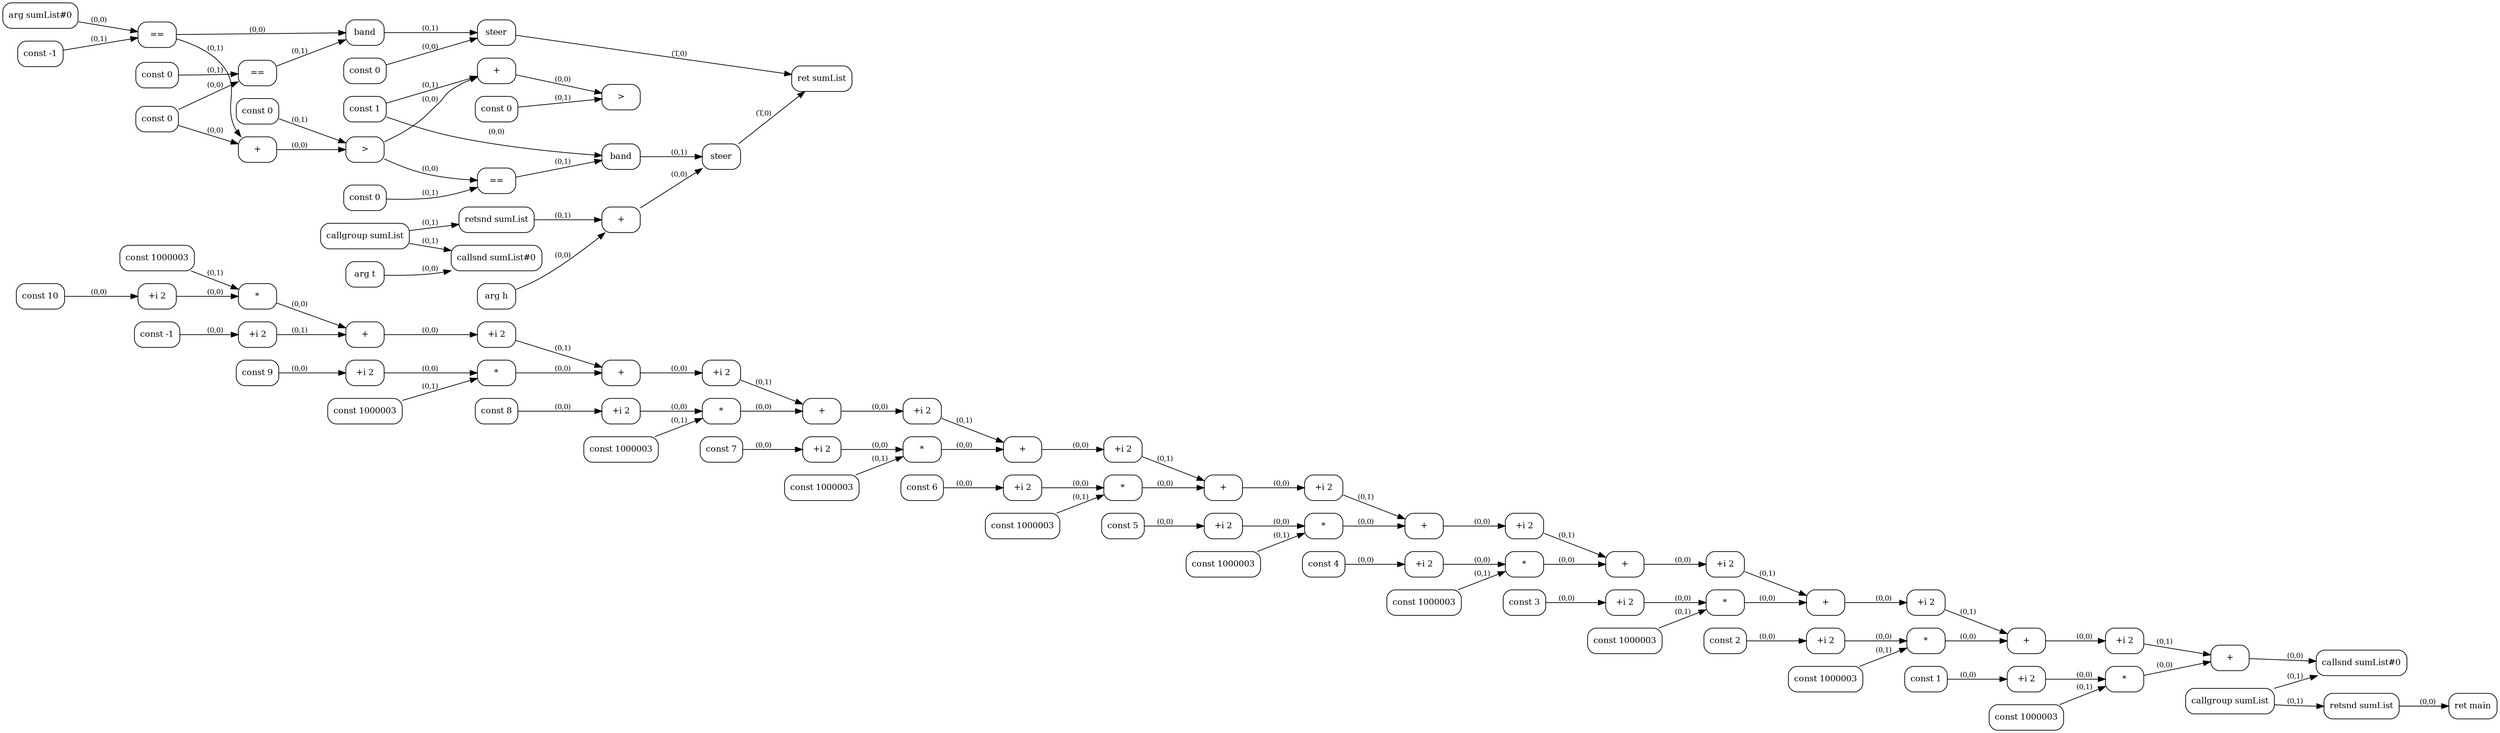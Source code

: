 digraph G {
  rankdir=LR;
  node [shape=box, style=rounded, fontsize=12];
  n0 [label="const -1"];
  n1 [label="const 1"];
  n2 [label="const 2"];
  n3 [label="const 3"];
  n4 [label="const 4"];
  n5 [label="const 5"];
  n6 [label="const 6"];
  n7 [label="const 7"];
  n8 [label="const 8"];
  n9 [label="const 9"];
  n10 [label="const 10"];
  n11 [label="+i 2"];
  n12 [label="+i 2"];
  n13 [label="const 1000003"];
  n14 [label="*"];
  n15 [label="+"];
  n16 [label="+i 2"];
  n17 [label="+i 2"];
  n18 [label="const 1000003"];
  n19 [label="*"];
  n20 [label="+"];
  n21 [label="+i 2"];
  n22 [label="+i 2"];
  n23 [label="const 1000003"];
  n24 [label="*"];
  n25 [label="+"];
  n26 [label="+i 2"];
  n27 [label="+i 2"];
  n28 [label="const 1000003"];
  n29 [label="*"];
  n30 [label="+"];
  n31 [label="+i 2"];
  n32 [label="+i 2"];
  n33 [label="const 1000003"];
  n34 [label="*"];
  n35 [label="+"];
  n36 [label="+i 2"];
  n37 [label="+i 2"];
  n38 [label="const 1000003"];
  n39 [label="*"];
  n40 [label="+"];
  n41 [label="+i 2"];
  n42 [label="+i 2"];
  n43 [label="const 1000003"];
  n44 [label="*"];
  n45 [label="+"];
  n46 [label="+i 2"];
  n47 [label="+i 2"];
  n48 [label="const 1000003"];
  n49 [label="*"];
  n50 [label="+"];
  n51 [label="+i 2"];
  n52 [label="+i 2"];
  n53 [label="const 1000003"];
  n54 [label="*"];
  n55 [label="+"];
  n56 [label="+i 2"];
  n57 [label="+i 2"];
  n58 [label="const 1000003"];
  n59 [label="*"];
  n60 [label="+"];
  n61 [label="arg sumList#0"];
  n62 [label="const 0"];
  n63 [label="const -1"];
  n64 [label="=="];
  n65 [label="const 0"];
  n66 [label="=="];
  n67 [label="band"];
  n68 [label="const 0"];
  n69 [label="steer"];
  n70 [label="+"];
  n71 [label="const 0"];
  n72 [label=">"];
  n73 [label="const 1"];
  n74 [label="const 0"];
  n75 [label="=="];
  n76 [label="band"];
  n77 [label="arg h"];
  n78 [label="arg t"];
  n79 [label="callgroup sumList"];
  n80 [label="callsnd sumList#0"];
  n81 [label="retsnd sumList"];
  n82 [label="+"];
  n83 [label="steer"];
  n84 [label="+"];
  n85 [label="const 0"];
  n86 [label=">"];
  n87 [label="ret sumList"];
  n88 [label="callgroup sumList"];
  n89 [label="callsnd sumList#0"];
  n90 [label="retsnd sumList"];
  n91 [label="ret main"];
  n10 -> n11 [label="(0,0)", fontsize=10];
  n0 -> n12 [label="(0,0)", fontsize=10];
  n11 -> n14 [label="(0,0)", fontsize=10];
  n13 -> n14 [label="(0,1)", fontsize=10];
  n14 -> n15 [label="(0,0)", fontsize=10];
  n12 -> n15 [label="(0,1)", fontsize=10];
  n9 -> n16 [label="(0,0)", fontsize=10];
  n15 -> n17 [label="(0,0)", fontsize=10];
  n16 -> n19 [label="(0,0)", fontsize=10];
  n18 -> n19 [label="(0,1)", fontsize=10];
  n19 -> n20 [label="(0,0)", fontsize=10];
  n17 -> n20 [label="(0,1)", fontsize=10];
  n8 -> n21 [label="(0,0)", fontsize=10];
  n20 -> n22 [label="(0,0)", fontsize=10];
  n21 -> n24 [label="(0,0)", fontsize=10];
  n23 -> n24 [label="(0,1)", fontsize=10];
  n24 -> n25 [label="(0,0)", fontsize=10];
  n22 -> n25 [label="(0,1)", fontsize=10];
  n7 -> n26 [label="(0,0)", fontsize=10];
  n25 -> n27 [label="(0,0)", fontsize=10];
  n26 -> n29 [label="(0,0)", fontsize=10];
  n28 -> n29 [label="(0,1)", fontsize=10];
  n29 -> n30 [label="(0,0)", fontsize=10];
  n27 -> n30 [label="(0,1)", fontsize=10];
  n6 -> n31 [label="(0,0)", fontsize=10];
  n30 -> n32 [label="(0,0)", fontsize=10];
  n31 -> n34 [label="(0,0)", fontsize=10];
  n33 -> n34 [label="(0,1)", fontsize=10];
  n34 -> n35 [label="(0,0)", fontsize=10];
  n32 -> n35 [label="(0,1)", fontsize=10];
  n5 -> n36 [label="(0,0)", fontsize=10];
  n35 -> n37 [label="(0,0)", fontsize=10];
  n36 -> n39 [label="(0,0)", fontsize=10];
  n38 -> n39 [label="(0,1)", fontsize=10];
  n39 -> n40 [label="(0,0)", fontsize=10];
  n37 -> n40 [label="(0,1)", fontsize=10];
  n4 -> n41 [label="(0,0)", fontsize=10];
  n40 -> n42 [label="(0,0)", fontsize=10];
  n41 -> n44 [label="(0,0)", fontsize=10];
  n43 -> n44 [label="(0,1)", fontsize=10];
  n44 -> n45 [label="(0,0)", fontsize=10];
  n42 -> n45 [label="(0,1)", fontsize=10];
  n3 -> n46 [label="(0,0)", fontsize=10];
  n45 -> n47 [label="(0,0)", fontsize=10];
  n46 -> n49 [label="(0,0)", fontsize=10];
  n48 -> n49 [label="(0,1)", fontsize=10];
  n49 -> n50 [label="(0,0)", fontsize=10];
  n47 -> n50 [label="(0,1)", fontsize=10];
  n2 -> n51 [label="(0,0)", fontsize=10];
  n50 -> n52 [label="(0,0)", fontsize=10];
  n51 -> n54 [label="(0,0)", fontsize=10];
  n53 -> n54 [label="(0,1)", fontsize=10];
  n54 -> n55 [label="(0,0)", fontsize=10];
  n52 -> n55 [label="(0,1)", fontsize=10];
  n1 -> n56 [label="(0,0)", fontsize=10];
  n55 -> n57 [label="(0,0)", fontsize=10];
  n56 -> n59 [label="(0,0)", fontsize=10];
  n58 -> n59 [label="(0,1)", fontsize=10];
  n59 -> n60 [label="(0,0)", fontsize=10];
  n57 -> n60 [label="(0,1)", fontsize=10];
  n61 -> n64 [label="(0,0)", fontsize=10];
  n63 -> n64 [label="(0,1)", fontsize=10];
  n62 -> n66 [label="(0,0)", fontsize=10];
  n65 -> n66 [label="(0,1)", fontsize=10];
  n64 -> n67 [label="(0,0)", fontsize=10];
  n66 -> n67 [label="(0,1)", fontsize=10];
  n68 -> n69 [label="(0,0)", fontsize=10];
  n67 -> n69 [label="(0,1)", fontsize=10];
  n62 -> n70 [label="(0,0)", fontsize=10];
  n64 -> n70 [label="(0,1)", fontsize=10];
  n70 -> n72 [label="(0,0)", fontsize=10];
  n71 -> n72 [label="(0,1)", fontsize=10];
  n72 -> n75 [label="(0,0)", fontsize=10];
  n74 -> n75 [label="(0,1)", fontsize=10];
  n73 -> n76 [label="(0,0)", fontsize=10];
  n75 -> n76 [label="(0,1)", fontsize=10];
  n78 -> n80 [label="(0,0)", fontsize=10];
  n79 -> n80 [label="(0,1)", fontsize=10];
  n79 -> n81 [label="(0,1)", fontsize=10];
  n77 -> n82 [label="(0,0)", fontsize=10];
  n81 -> n82 [label="(0,1)", fontsize=10];
  n82 -> n83 [label="(0,0)", fontsize=10];
  n76 -> n83 [label="(0,1)", fontsize=10];
  n72 -> n84 [label="(0,0)", fontsize=10];
  n73 -> n84 [label="(0,1)", fontsize=10];
  n84 -> n86 [label="(0,0)", fontsize=10];
  n85 -> n86 [label="(0,1)", fontsize=10];
  n69 -> n87 [label="(T,0)", fontsize=10];
  n83 -> n87 [label="(T,0)", fontsize=10];
  n60 -> n89 [label="(0,0)", fontsize=10];
  n88 -> n89 [label="(0,1)", fontsize=10];
  n88 -> n90 [label="(0,1)", fontsize=10];
  n90 -> n91 [label="(0,0)", fontsize=10];
}

